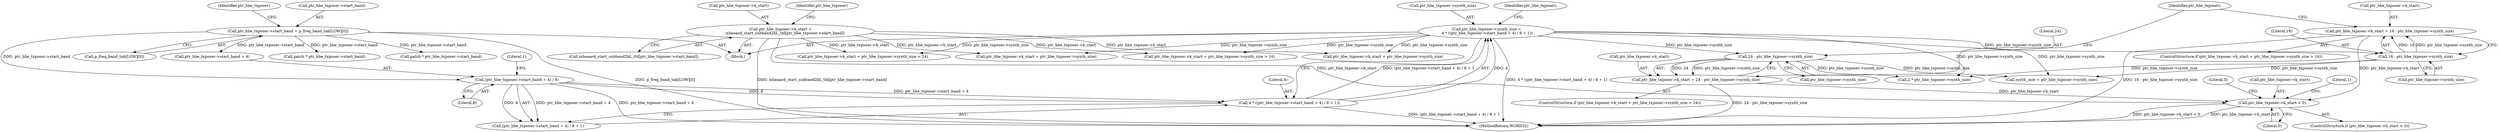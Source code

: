 digraph "1_Android_04e8cd58f075bec5892e369c8deebca9c67e855c_4@del" {
"1000560" [label="(Call,ptr_hbe_txposer->k_start < 0)"];
"1000177" [label="(Call,ptr_hbe_txposer->k_start = 16 - ptr_hbe_txposer->synth_size)"];
"1000181" [label="(Call,16 - ptr_hbe_txposer->synth_size)"];
"1000135" [label="(Call,ptr_hbe_txposer->synth_size =\n 4 * ((ptr_hbe_txposer->start_band + 4) / 8 + 1))"];
"1000139" [label="(Call,4 * ((ptr_hbe_txposer->start_band + 4) / 8 + 1))"];
"1000142" [label="(Call,(ptr_hbe_txposer->start_band + 4) / 8)"];
"1000115" [label="(Call,ptr_hbe_txposer->start_band = p_freq_band_tab[LOW][0])"];
"1000150" [label="(Call,ptr_hbe_txposer->k_start =\n        ixheaacd_start_subband2kL_tbl[ptr_hbe_txposer->start_band])"];
"1000204" [label="(Call,ptr_hbe_txposer->k_start = 24 - ptr_hbe_txposer->synth_size)"];
"1000208" [label="(Call,24 - ptr_hbe_txposer->synth_size)"];
"1000148" [label="(Literal,8)"];
"1000204" [label="(Call,ptr_hbe_txposer->k_start = 24 - ptr_hbe_txposer->synth_size)"];
"1000143" [label="(Call,ptr_hbe_txposer->start_band + 4)"];
"1000571" [label="(MethodReturn,WORD32)"];
"1000559" [label="(ControlStructure,if (ptr_hbe_txposer->k_start < 0))"];
"1000136" [label="(Call,ptr_hbe_txposer->synth_size)"];
"1000150" [label="(Call,ptr_hbe_txposer->k_start =\n        ixheaacd_start_subband2kL_tbl[ptr_hbe_txposer->start_band])"];
"1000570" [label="(Literal,0)"];
"1000135" [label="(Call,ptr_hbe_txposer->synth_size =\n 4 * ((ptr_hbe_txposer->start_band + 4) / 8 + 1))"];
"1000564" [label="(Literal,0)"];
"1000151" [label="(Call,ptr_hbe_txposer->k_start)"];
"1000209" [label="(Literal,24)"];
"1000561" [label="(Call,ptr_hbe_txposer->k_start)"];
"1000210" [label="(Call,ptr_hbe_txposer->synth_size)"];
"1000178" [label="(Call,ptr_hbe_txposer->k_start)"];
"1000222" [label="(Call,synth_size = ptr_hbe_txposer->synth_size)"];
"1000152" [label="(Identifier,ptr_hbe_txposer)"];
"1000208" [label="(Call,24 - ptr_hbe_txposer->synth_size)"];
"1000141" [label="(Call,(ptr_hbe_txposer->start_band + 4) / 8 + 1)"];
"1000196" [label="(Call,ptr_hbe_txposer->k_start + ptr_hbe_txposer->synth_size)"];
"1000119" [label="(Call,p_freq_band_tab[LOW][0])"];
"1000182" [label="(Literal,16)"];
"1000139" [label="(Call,4 * ((ptr_hbe_txposer->start_band + 4) / 8 + 1))"];
"1000183" [label="(Call,ptr_hbe_txposer->synth_size)"];
"1000205" [label="(Call,ptr_hbe_txposer->k_start)"];
"1000181" [label="(Call,16 - ptr_hbe_txposer->synth_size)"];
"1000389" [label="(Call,2 * ptr_hbe_txposer->synth_size)"];
"1000169" [label="(Call,ptr_hbe_txposer->k_start + ptr_hbe_txposer->synth_size)"];
"1000114" [label="(Block,)"];
"1000451" [label="(Call,patch * ptr_hbe_txposer->start_band)"];
"1000142" [label="(Call,(ptr_hbe_txposer->start_band + 4) / 8)"];
"1000195" [label="(Call,ptr_hbe_txposer->k_start + ptr_hbe_txposer->synth_size > 24)"];
"1000560" [label="(Call,ptr_hbe_txposer->k_start < 0)"];
"1000140" [label="(Literal,4)"];
"1000126" [label="(Identifier,ptr_hbe_txposer)"];
"1000161" [label="(Identifier,ptr_hbe_txposer)"];
"1000177" [label="(Call,ptr_hbe_txposer->k_start = 16 - ptr_hbe_txposer->synth_size)"];
"1000194" [label="(ControlStructure,if (ptr_hbe_txposer->k_start + ptr_hbe_txposer->synth_size > 24))"];
"1000167" [label="(ControlStructure,if (ptr_hbe_txposer->k_start + ptr_hbe_txposer->synth_size > 16))"];
"1000215" [label="(Identifier,ptr_hbe_txposer)"];
"1000149" [label="(Literal,1)"];
"1000568" [label="(Literal,1)"];
"1000468" [label="(Call,patch * ptr_hbe_txposer->start_band)"];
"1000154" [label="(Call,ixheaacd_start_subband2kL_tbl[ptr_hbe_txposer->start_band])"];
"1000115" [label="(Call,ptr_hbe_txposer->start_band = p_freq_band_tab[LOW][0])"];
"1000168" [label="(Call,ptr_hbe_txposer->k_start + ptr_hbe_txposer->synth_size > 16)"];
"1000116" [label="(Call,ptr_hbe_txposer->start_band)"];
"1000560" -> "1000559"  [label="AST: "];
"1000560" -> "1000564"  [label="CFG: "];
"1000561" -> "1000560"  [label="AST: "];
"1000564" -> "1000560"  [label="AST: "];
"1000568" -> "1000560"  [label="CFG: "];
"1000570" -> "1000560"  [label="CFG: "];
"1000560" -> "1000571"  [label="DDG: ptr_hbe_txposer->k_start < 0"];
"1000560" -> "1000571"  [label="DDG: ptr_hbe_txposer->k_start"];
"1000177" -> "1000560"  [label="DDG: ptr_hbe_txposer->k_start"];
"1000150" -> "1000560"  [label="DDG: ptr_hbe_txposer->k_start"];
"1000204" -> "1000560"  [label="DDG: ptr_hbe_txposer->k_start"];
"1000177" -> "1000167"  [label="AST: "];
"1000177" -> "1000181"  [label="CFG: "];
"1000178" -> "1000177"  [label="AST: "];
"1000181" -> "1000177"  [label="AST: "];
"1000215" -> "1000177"  [label="CFG: "];
"1000177" -> "1000571"  [label="DDG: 16 - ptr_hbe_txposer->synth_size"];
"1000181" -> "1000177"  [label="DDG: 16"];
"1000181" -> "1000177"  [label="DDG: ptr_hbe_txposer->synth_size"];
"1000181" -> "1000183"  [label="CFG: "];
"1000182" -> "1000181"  [label="AST: "];
"1000183" -> "1000181"  [label="AST: "];
"1000135" -> "1000181"  [label="DDG: ptr_hbe_txposer->synth_size"];
"1000181" -> "1000222"  [label="DDG: ptr_hbe_txposer->synth_size"];
"1000181" -> "1000389"  [label="DDG: ptr_hbe_txposer->synth_size"];
"1000135" -> "1000114"  [label="AST: "];
"1000135" -> "1000139"  [label="CFG: "];
"1000136" -> "1000135"  [label="AST: "];
"1000139" -> "1000135"  [label="AST: "];
"1000152" -> "1000135"  [label="CFG: "];
"1000135" -> "1000571"  [label="DDG: 4 * ((ptr_hbe_txposer->start_band + 4) / 8 + 1)"];
"1000139" -> "1000135"  [label="DDG: 4"];
"1000139" -> "1000135"  [label="DDG: (ptr_hbe_txposer->start_band + 4) / 8 + 1"];
"1000135" -> "1000168"  [label="DDG: ptr_hbe_txposer->synth_size"];
"1000135" -> "1000169"  [label="DDG: ptr_hbe_txposer->synth_size"];
"1000135" -> "1000195"  [label="DDG: ptr_hbe_txposer->synth_size"];
"1000135" -> "1000196"  [label="DDG: ptr_hbe_txposer->synth_size"];
"1000135" -> "1000208"  [label="DDG: ptr_hbe_txposer->synth_size"];
"1000135" -> "1000222"  [label="DDG: ptr_hbe_txposer->synth_size"];
"1000135" -> "1000389"  [label="DDG: ptr_hbe_txposer->synth_size"];
"1000139" -> "1000141"  [label="CFG: "];
"1000140" -> "1000139"  [label="AST: "];
"1000141" -> "1000139"  [label="AST: "];
"1000139" -> "1000571"  [label="DDG: (ptr_hbe_txposer->start_band + 4) / 8 + 1"];
"1000142" -> "1000139"  [label="DDG: ptr_hbe_txposer->start_band + 4"];
"1000142" -> "1000139"  [label="DDG: 8"];
"1000142" -> "1000141"  [label="AST: "];
"1000142" -> "1000148"  [label="CFG: "];
"1000143" -> "1000142"  [label="AST: "];
"1000148" -> "1000142"  [label="AST: "];
"1000149" -> "1000142"  [label="CFG: "];
"1000142" -> "1000571"  [label="DDG: ptr_hbe_txposer->start_band + 4"];
"1000142" -> "1000141"  [label="DDG: ptr_hbe_txposer->start_band + 4"];
"1000142" -> "1000141"  [label="DDG: 8"];
"1000115" -> "1000142"  [label="DDG: ptr_hbe_txposer->start_band"];
"1000115" -> "1000114"  [label="AST: "];
"1000115" -> "1000119"  [label="CFG: "];
"1000116" -> "1000115"  [label="AST: "];
"1000119" -> "1000115"  [label="AST: "];
"1000126" -> "1000115"  [label="CFG: "];
"1000115" -> "1000571"  [label="DDG: p_freq_band_tab[LOW][0]"];
"1000115" -> "1000143"  [label="DDG: ptr_hbe_txposer->start_band"];
"1000115" -> "1000451"  [label="DDG: ptr_hbe_txposer->start_band"];
"1000115" -> "1000468"  [label="DDG: ptr_hbe_txposer->start_band"];
"1000150" -> "1000114"  [label="AST: "];
"1000150" -> "1000154"  [label="CFG: "];
"1000151" -> "1000150"  [label="AST: "];
"1000154" -> "1000150"  [label="AST: "];
"1000161" -> "1000150"  [label="CFG: "];
"1000150" -> "1000571"  [label="DDG: ixheaacd_start_subband2kL_tbl[ptr_hbe_txposer->start_band]"];
"1000150" -> "1000168"  [label="DDG: ptr_hbe_txposer->k_start"];
"1000150" -> "1000169"  [label="DDG: ptr_hbe_txposer->k_start"];
"1000150" -> "1000195"  [label="DDG: ptr_hbe_txposer->k_start"];
"1000150" -> "1000196"  [label="DDG: ptr_hbe_txposer->k_start"];
"1000204" -> "1000194"  [label="AST: "];
"1000204" -> "1000208"  [label="CFG: "];
"1000205" -> "1000204"  [label="AST: "];
"1000208" -> "1000204"  [label="AST: "];
"1000215" -> "1000204"  [label="CFG: "];
"1000204" -> "1000571"  [label="DDG: 24 - ptr_hbe_txposer->synth_size"];
"1000208" -> "1000204"  [label="DDG: 24"];
"1000208" -> "1000204"  [label="DDG: ptr_hbe_txposer->synth_size"];
"1000208" -> "1000210"  [label="CFG: "];
"1000209" -> "1000208"  [label="AST: "];
"1000210" -> "1000208"  [label="AST: "];
"1000208" -> "1000222"  [label="DDG: ptr_hbe_txposer->synth_size"];
"1000208" -> "1000389"  [label="DDG: ptr_hbe_txposer->synth_size"];
}
